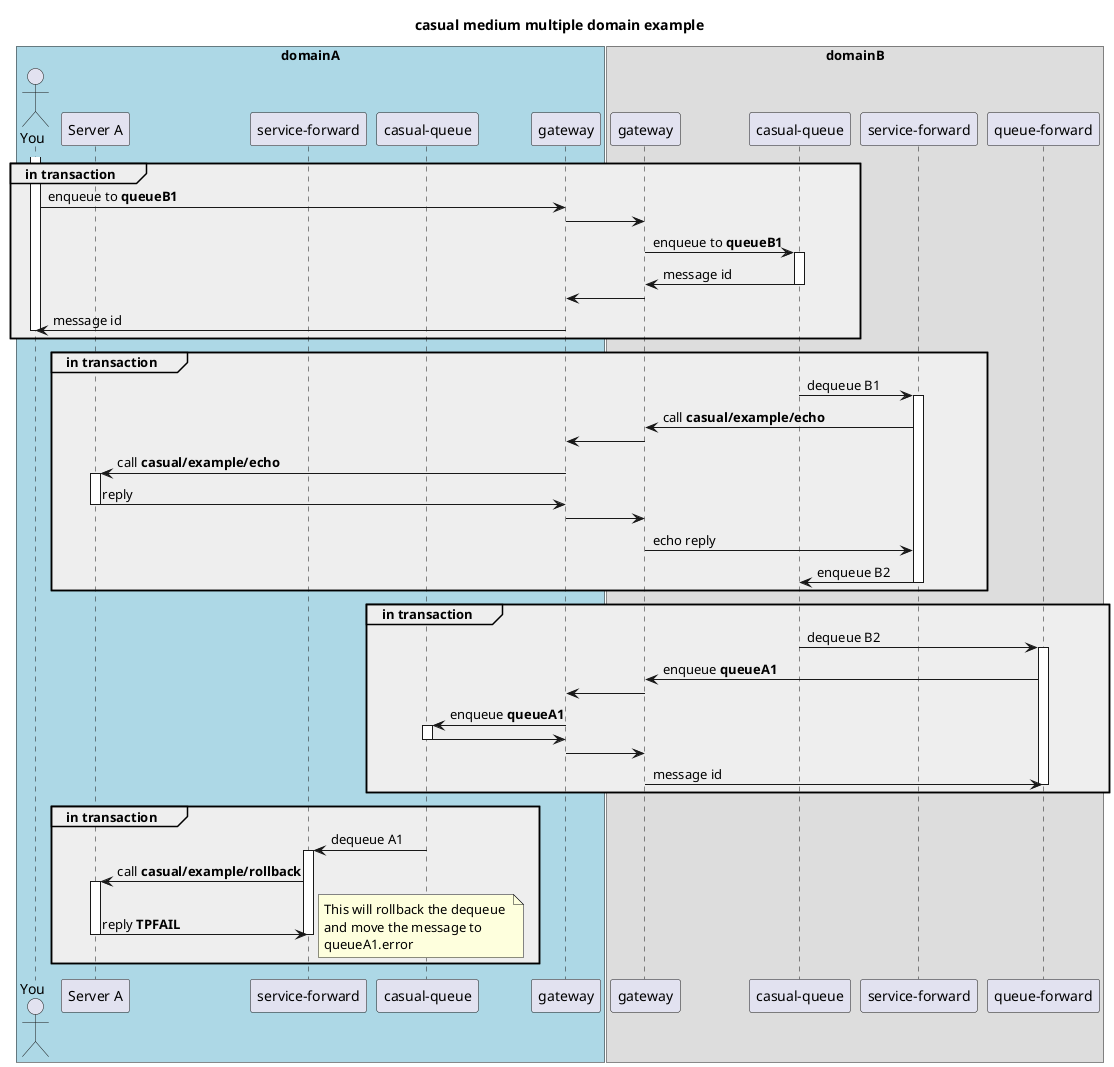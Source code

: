 @startuml

title casual medium multiple domain example

box "domainA" #LightBlue
   actor "You" as AA
   participant "Server A" as SA
   participant "service-forward" as SFA
   participant "casual-queue" as QA
   participant "gateway" as GA
end box

box "domainB"
   participant "gateway" as GB 
   participant "casual-queue" as QB
   participant "service-forward" as SFB
   participant "queue-forward" as QFB
end box

activate AA

group #eeeeee in transaction 
AA -> GA: enqueue to **queueB1**
GA -> GB:
GB -> QB: enqueue to **queueB1**
activate QB
QB -> GB: message id
deactivate QB
GB -> GA:
GA -> AA: message id
deactivate AA
end

group #eeeeee in transaction
QB -> SFB: dequeue B1
activate SFB
SFB -> GB: call **casual/example/echo**
GB -> GA:
GA -> SA: call **casual/example/echo**
activate SA
SA -> GA: reply 
deactivate SA
GA -> GB
GB -> SFB: echo reply
SFB -> QB: enqueue B2
deactivate SFB
end

group #eeeeee in transaction
QB -> QFB: dequeue B2
activate QFB
QFB -> GB: enqueue **queueA1**
GB -> GA
GA -> QA: enqueue **queueA1**
activate QA
QA -> GA
deactivate QA
GA -> GB
GB -> QFB: message id

deactivate QFB
end

group #eeeeee in transaction

QA -> SFA: dequeue A1
activate SFA
SFA -> SA: call **casual/example/rollback**
activate SA
SA -> SFA: reply **TPFAIL**
note right 
   This will rollback the dequeue 
   and move the message to 
   queueA1.error
end note

deactivate SA

deactivate SFA

end



@enduml
